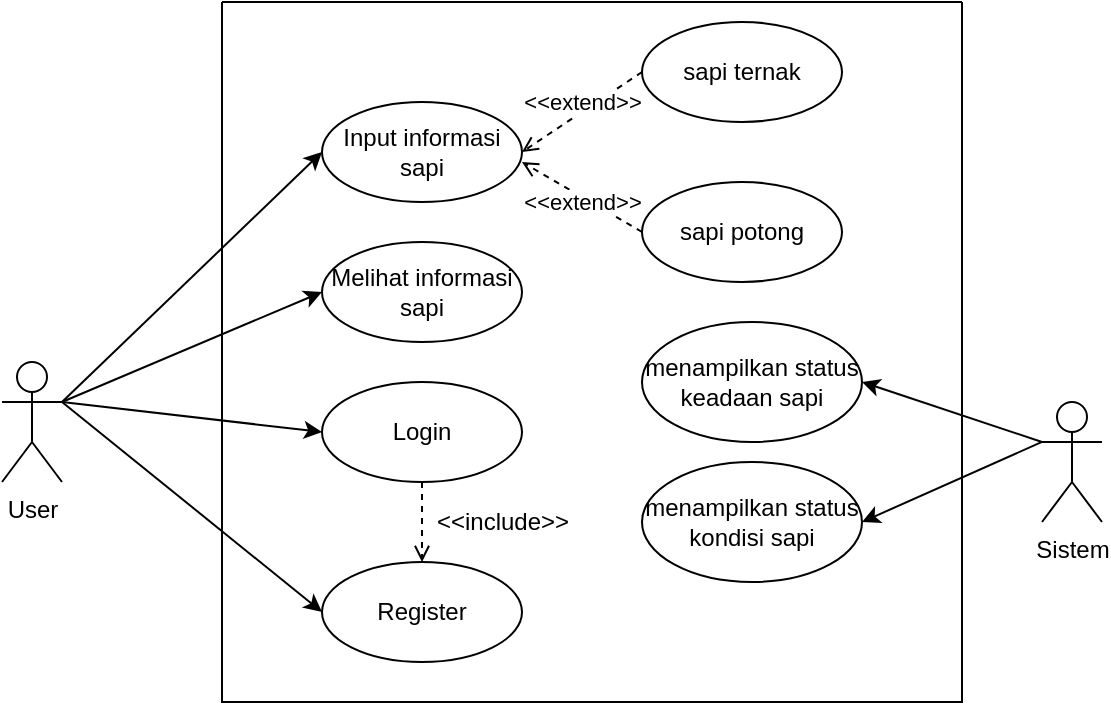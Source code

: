 <mxfile version="20.0.1" type="device"><diagram id="86VqjhOtk_qfkbfinsFP" name="Page-1"><mxGraphModel dx="1038" dy="547" grid="1" gridSize="10" guides="1" tooltips="1" connect="1" arrows="1" fold="1" page="1" pageScale="1" pageWidth="827" pageHeight="1169" math="0" shadow="0"><root><mxCell id="0"/><mxCell id="1" parent="0"/><mxCell id="ZF4SeTrXGMAOijZij68j-12" style="rounded=0;orthogonalLoop=1;jettySize=auto;html=1;exitX=1;exitY=0.333;exitDx=0;exitDy=0;exitPerimeter=0;entryX=0;entryY=0.5;entryDx=0;entryDy=0;" edge="1" parent="1" source="ZF4SeTrXGMAOijZij68j-1" target="ZF4SeTrXGMAOijZij68j-11"><mxGeometry relative="1" as="geometry"/></mxCell><mxCell id="ZF4SeTrXGMAOijZij68j-14" style="edgeStyle=none;rounded=0;orthogonalLoop=1;jettySize=auto;html=1;exitX=1;exitY=0.333;exitDx=0;exitDy=0;exitPerimeter=0;entryX=0;entryY=0.5;entryDx=0;entryDy=0;" edge="1" parent="1" source="ZF4SeTrXGMAOijZij68j-1" target="ZF4SeTrXGMAOijZij68j-13"><mxGeometry relative="1" as="geometry"/></mxCell><mxCell id="ZF4SeTrXGMAOijZij68j-16" style="edgeStyle=none;rounded=0;orthogonalLoop=1;jettySize=auto;html=1;exitX=1;exitY=0.333;exitDx=0;exitDy=0;exitPerimeter=0;entryX=0;entryY=0.5;entryDx=0;entryDy=0;" edge="1" parent="1" source="ZF4SeTrXGMAOijZij68j-1" target="ZF4SeTrXGMAOijZij68j-15"><mxGeometry relative="1" as="geometry"/></mxCell><mxCell id="ZF4SeTrXGMAOijZij68j-19" style="edgeStyle=none;rounded=0;orthogonalLoop=1;jettySize=auto;html=1;exitX=1;exitY=0.333;exitDx=0;exitDy=0;exitPerimeter=0;entryX=0;entryY=0.5;entryDx=0;entryDy=0;endArrow=classic;endFill=1;" edge="1" parent="1" source="ZF4SeTrXGMAOijZij68j-1" target="ZF4SeTrXGMAOijZij68j-17"><mxGeometry relative="1" as="geometry"/></mxCell><mxCell id="ZF4SeTrXGMAOijZij68j-1" value="User" style="shape=umlActor;verticalLabelPosition=bottom;verticalAlign=top;html=1;outlineConnect=0;" vertex="1" parent="1"><mxGeometry x="160" y="210" width="30" height="60" as="geometry"/></mxCell><mxCell id="ZF4SeTrXGMAOijZij68j-5" value="" style="swimlane;startSize=0;" vertex="1" parent="1"><mxGeometry x="270" y="30" width="370" height="350" as="geometry"><mxRectangle x="270" y="80" width="50" height="40" as="alternateBounds"/></mxGeometry></mxCell><mxCell id="ZF4SeTrXGMAOijZij68j-11" value="Input informasi sapi" style="ellipse;whiteSpace=wrap;html=1;" vertex="1" parent="ZF4SeTrXGMAOijZij68j-5"><mxGeometry x="50" y="50" width="100" height="50" as="geometry"/></mxCell><mxCell id="ZF4SeTrXGMAOijZij68j-13" value="Melihat informasi sapi" style="ellipse;whiteSpace=wrap;html=1;" vertex="1" parent="ZF4SeTrXGMAOijZij68j-5"><mxGeometry x="50" y="120" width="100" height="50" as="geometry"/></mxCell><mxCell id="ZF4SeTrXGMAOijZij68j-18" style="edgeStyle=none;rounded=0;orthogonalLoop=1;jettySize=auto;html=1;exitX=0.5;exitY=1;exitDx=0;exitDy=0;entryX=0.5;entryY=0;entryDx=0;entryDy=0;dashed=1;endArrow=open;endFill=0;" edge="1" parent="ZF4SeTrXGMAOijZij68j-5" source="ZF4SeTrXGMAOijZij68j-15" target="ZF4SeTrXGMAOijZij68j-17"><mxGeometry relative="1" as="geometry"><Array as="points"><mxPoint x="100" y="260"/></Array></mxGeometry></mxCell><mxCell id="ZF4SeTrXGMAOijZij68j-15" value="Login" style="ellipse;whiteSpace=wrap;html=1;" vertex="1" parent="ZF4SeTrXGMAOijZij68j-5"><mxGeometry x="50" y="190" width="100" height="50" as="geometry"/></mxCell><mxCell id="ZF4SeTrXGMAOijZij68j-17" value="Register" style="ellipse;whiteSpace=wrap;html=1;" vertex="1" parent="ZF4SeTrXGMAOijZij68j-5"><mxGeometry x="50" y="280" width="100" height="50" as="geometry"/></mxCell><mxCell id="ZF4SeTrXGMAOijZij68j-20" value="&amp;lt;&amp;lt;include&amp;gt;&amp;gt;" style="text;html=1;align=center;verticalAlign=middle;resizable=0;points=[];autosize=1;strokeColor=none;fillColor=none;" vertex="1" parent="ZF4SeTrXGMAOijZij68j-5"><mxGeometry x="100" y="250" width="80" height="20" as="geometry"/></mxCell><mxCell id="ZF4SeTrXGMAOijZij68j-32" style="edgeStyle=none;rounded=0;orthogonalLoop=1;jettySize=auto;html=1;exitX=0;exitY=0.5;exitDx=0;exitDy=0;entryX=1;entryY=0.5;entryDx=0;entryDy=0;endArrow=open;endFill=0;dashed=1;" edge="1" parent="ZF4SeTrXGMAOijZij68j-5" source="ZF4SeTrXGMAOijZij68j-22" target="ZF4SeTrXGMAOijZij68j-11"><mxGeometry relative="1" as="geometry"/></mxCell><mxCell id="ZF4SeTrXGMAOijZij68j-34" value="&amp;lt;&amp;lt;extend&amp;gt;&amp;gt;" style="edgeLabel;html=1;align=center;verticalAlign=middle;resizable=0;points=[];" vertex="1" connectable="0" parent="ZF4SeTrXGMAOijZij68j-32"><mxGeometry x="-0.298" y="2" relative="1" as="geometry"><mxPoint x="-10" y="-1" as="offset"/></mxGeometry></mxCell><mxCell id="ZF4SeTrXGMAOijZij68j-22" value="sapi ternak" style="ellipse;whiteSpace=wrap;html=1;" vertex="1" parent="ZF4SeTrXGMAOijZij68j-5"><mxGeometry x="210" y="10" width="100" height="50" as="geometry"/></mxCell><mxCell id="ZF4SeTrXGMAOijZij68j-31" value="sapi potong" style="ellipse;whiteSpace=wrap;html=1;" vertex="1" parent="ZF4SeTrXGMAOijZij68j-5"><mxGeometry x="210" y="90" width="100" height="50" as="geometry"/></mxCell><mxCell id="ZF4SeTrXGMAOijZij68j-36" value="menampilkan status keadaan sapi" style="ellipse;whiteSpace=wrap;html=1;" vertex="1" parent="ZF4SeTrXGMAOijZij68j-5"><mxGeometry x="210" y="160" width="110" height="60" as="geometry"/></mxCell><mxCell id="ZF4SeTrXGMAOijZij68j-38" value="menampilkan status kondisi sapi" style="ellipse;whiteSpace=wrap;html=1;" vertex="1" parent="ZF4SeTrXGMAOijZij68j-5"><mxGeometry x="210" y="230" width="110" height="60" as="geometry"/></mxCell><mxCell id="ZF4SeTrXGMAOijZij68j-37" style="edgeStyle=none;rounded=0;orthogonalLoop=1;jettySize=auto;html=1;exitX=0;exitY=0.333;exitDx=0;exitDy=0;exitPerimeter=0;entryX=1;entryY=0.5;entryDx=0;entryDy=0;endArrow=classic;endFill=1;" edge="1" parent="1" source="ZF4SeTrXGMAOijZij68j-10" target="ZF4SeTrXGMAOijZij68j-36"><mxGeometry relative="1" as="geometry"/></mxCell><mxCell id="ZF4SeTrXGMAOijZij68j-39" style="edgeStyle=none;rounded=0;orthogonalLoop=1;jettySize=auto;html=1;exitX=0;exitY=0.333;exitDx=0;exitDy=0;exitPerimeter=0;entryX=1;entryY=0.5;entryDx=0;entryDy=0;endArrow=classic;endFill=1;" edge="1" parent="1" source="ZF4SeTrXGMAOijZij68j-10" target="ZF4SeTrXGMAOijZij68j-38"><mxGeometry relative="1" as="geometry"/></mxCell><mxCell id="ZF4SeTrXGMAOijZij68j-10" value="Sistem" style="shape=umlActor;verticalLabelPosition=bottom;verticalAlign=top;html=1;outlineConnect=0;" vertex="1" parent="1"><mxGeometry x="680" y="230" width="30" height="60" as="geometry"/></mxCell><mxCell id="ZF4SeTrXGMAOijZij68j-33" style="edgeStyle=none;rounded=0;orthogonalLoop=1;jettySize=auto;html=1;exitX=0;exitY=0.5;exitDx=0;exitDy=0;endArrow=open;endFill=0;dashed=1;" edge="1" parent="1" source="ZF4SeTrXGMAOijZij68j-31"><mxGeometry relative="1" as="geometry"><mxPoint x="420" y="110" as="targetPoint"/></mxGeometry></mxCell><mxCell id="ZF4SeTrXGMAOijZij68j-35" value="&amp;lt;&amp;lt;extend&amp;gt;&amp;gt;" style="edgeLabel;html=1;align=center;verticalAlign=middle;resizable=0;points=[];rotation=0;" vertex="1" connectable="0" parent="ZF4SeTrXGMAOijZij68j-33"><mxGeometry x="-0.327" y="2" relative="1" as="geometry"><mxPoint x="-9" y="-5" as="offset"/></mxGeometry></mxCell></root></mxGraphModel></diagram></mxfile>